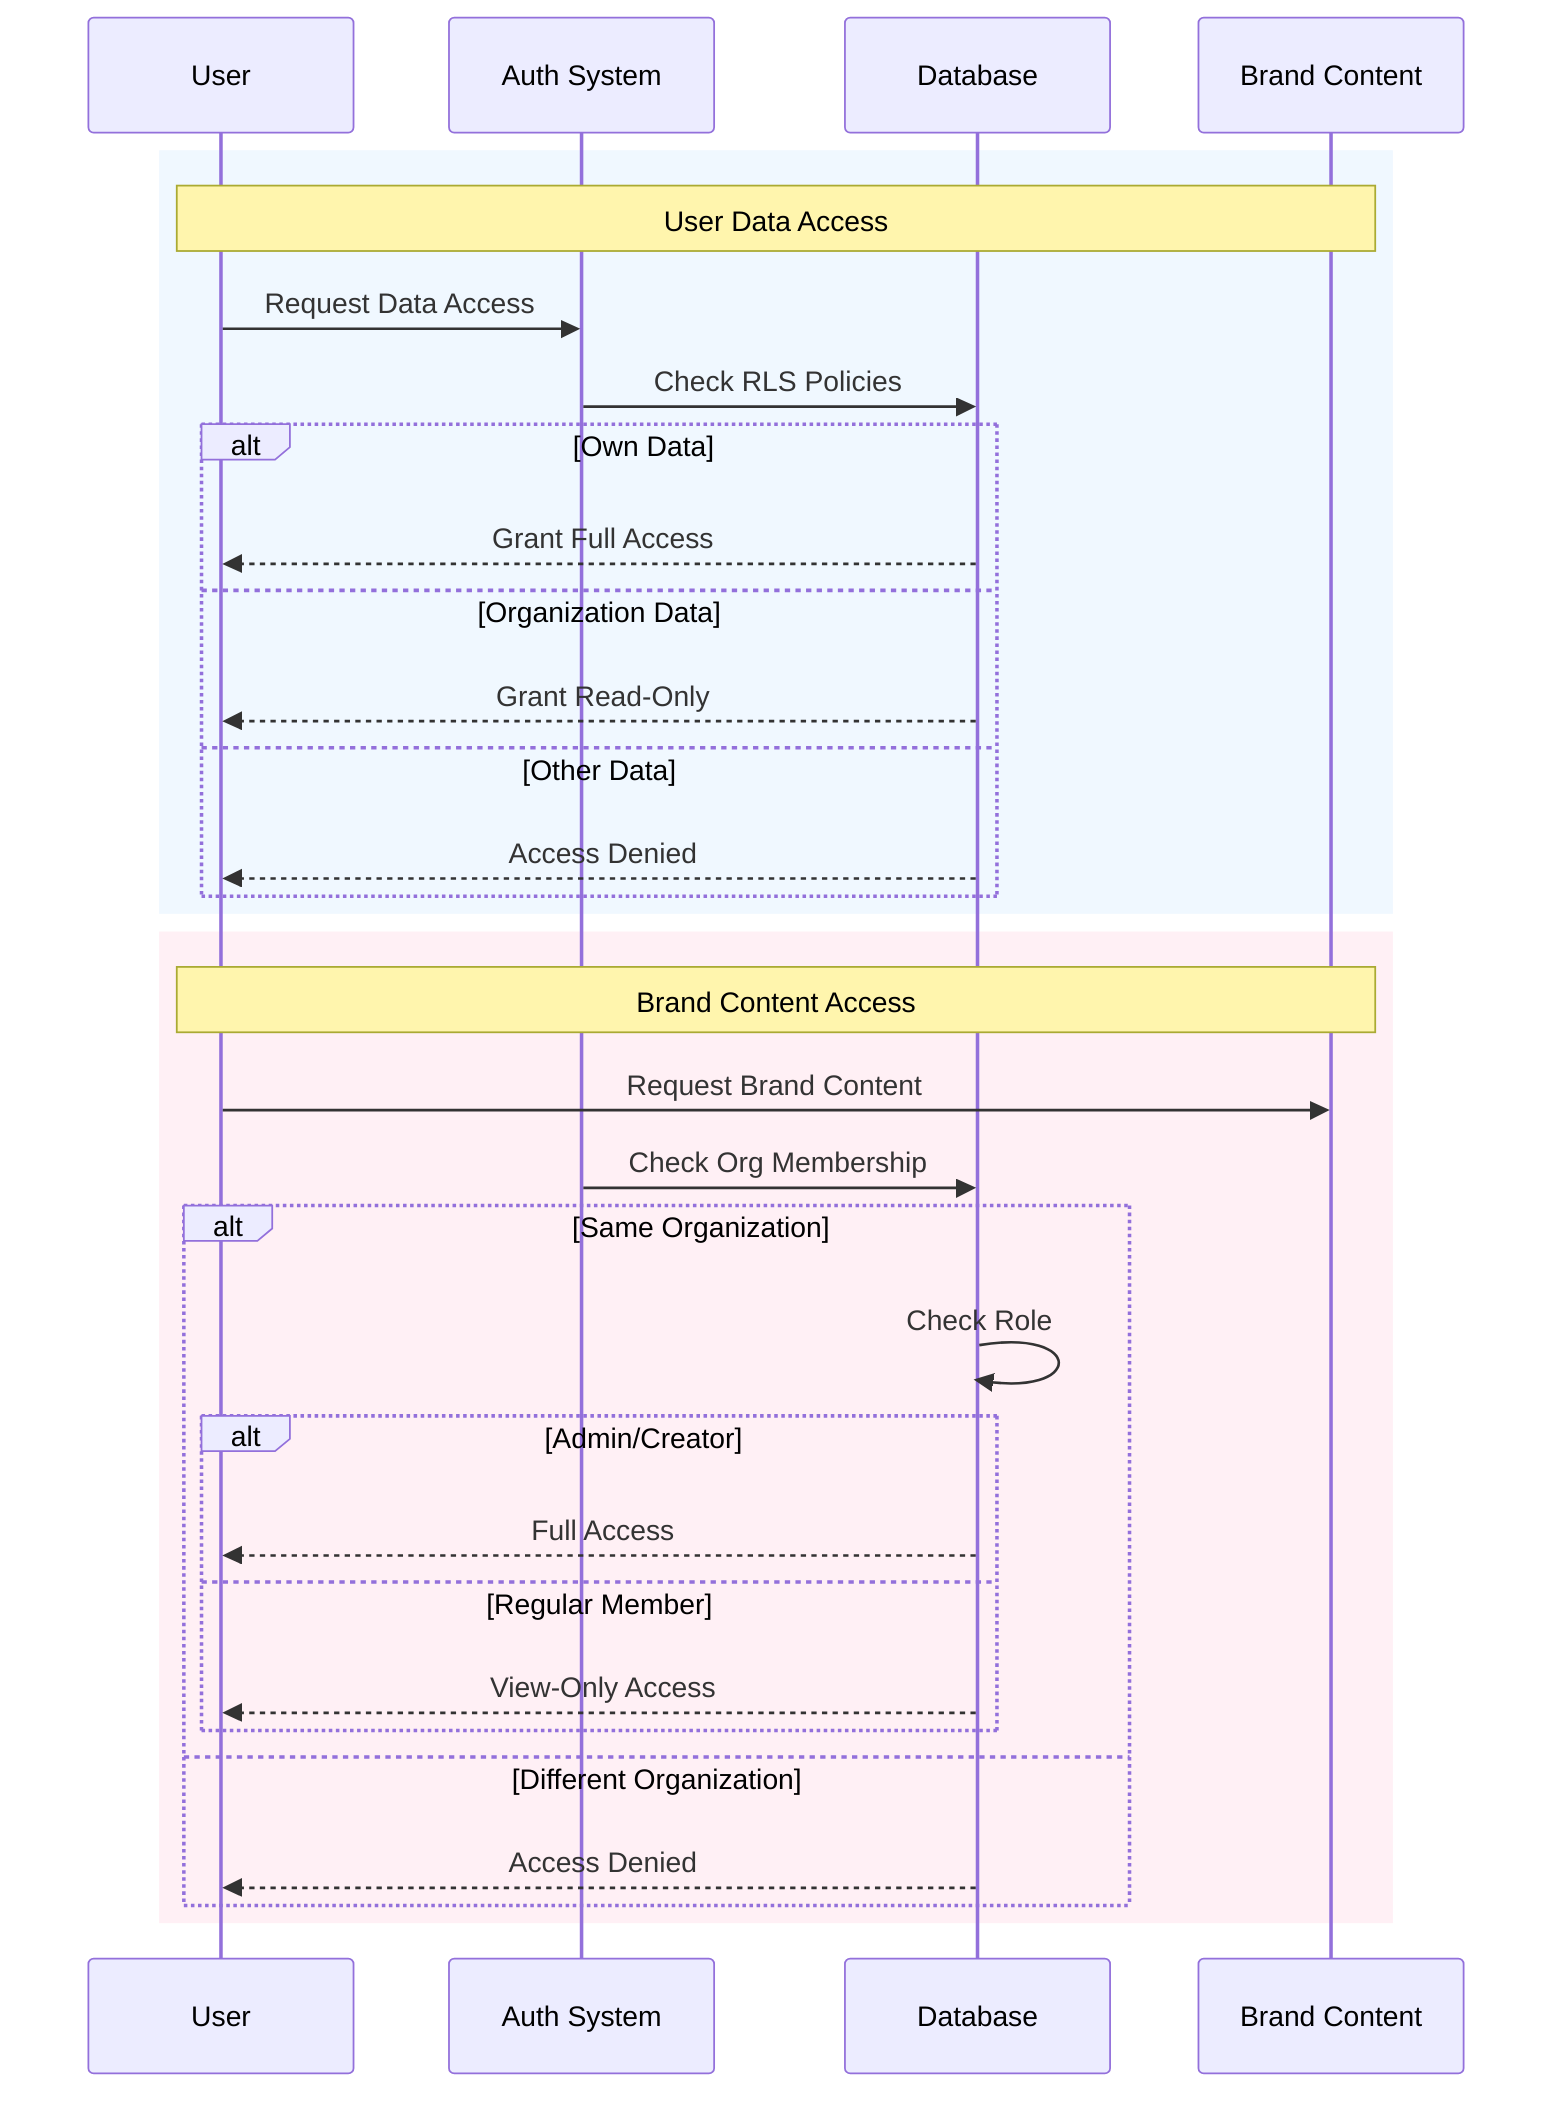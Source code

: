 sequenceDiagram
    participant U as User
    participant A as Auth System
    participant D as Database
    participant B as Brand Content
    
    rect rgb(240, 248, 255)
        Note over U,B: User Data Access
        U->>A: Request Data Access
        A->>D: Check RLS Policies
        alt Own Data
            D-->>U: Grant Full Access
        else Organization Data
            D-->>U: Grant Read-Only
        else Other Data
            D-->>U: Access Denied
        end
    end
    
    rect rgb(255, 240, 245)
        Note over U,B: Brand Content Access
        U->>B: Request Brand Content
        A->>D: Check Org Membership
        alt Same Organization
            D->>D: Check Role
            alt Admin/Creator
                D-->>U: Full Access
            else Regular Member
                D-->>U: View-Only Access
            end
        else Different Organization
            D-->>U: Access Denied
        end
    end